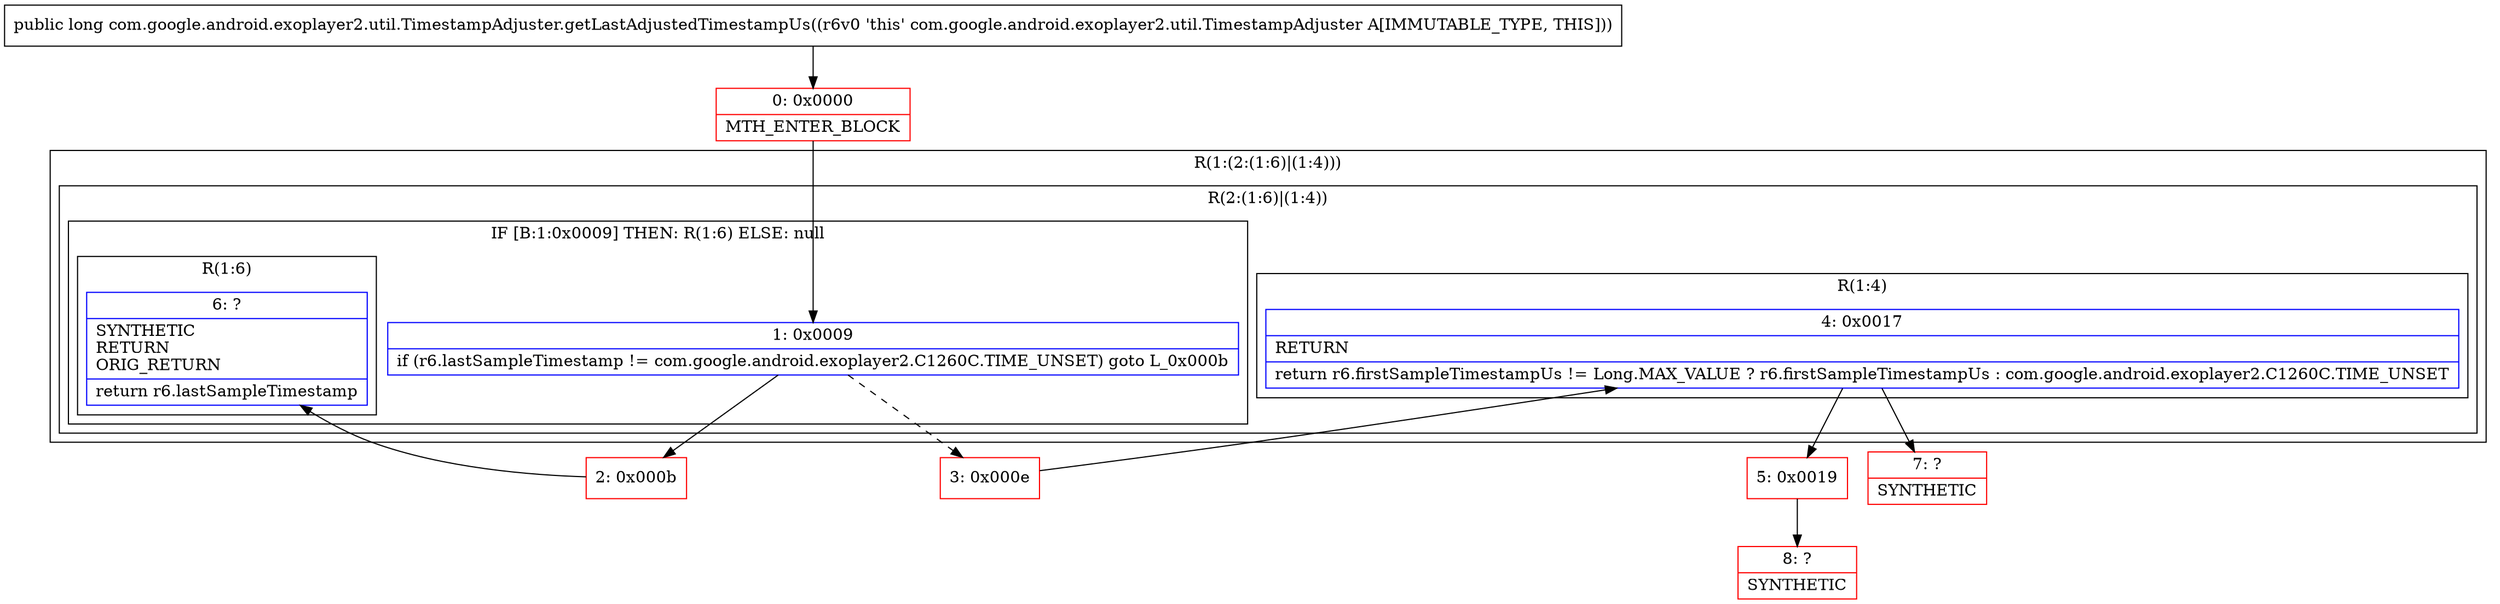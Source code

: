 digraph "CFG forcom.google.android.exoplayer2.util.TimestampAdjuster.getLastAdjustedTimestampUs()J" {
subgraph cluster_Region_741680152 {
label = "R(1:(2:(1:6)|(1:4)))";
node [shape=record,color=blue];
subgraph cluster_Region_730867059 {
label = "R(2:(1:6)|(1:4))";
node [shape=record,color=blue];
subgraph cluster_IfRegion_1455669121 {
label = "IF [B:1:0x0009] THEN: R(1:6) ELSE: null";
node [shape=record,color=blue];
Node_1 [shape=record,label="{1\:\ 0x0009|if (r6.lastSampleTimestamp != com.google.android.exoplayer2.C1260C.TIME_UNSET) goto L_0x000b\l}"];
subgraph cluster_Region_351752169 {
label = "R(1:6)";
node [shape=record,color=blue];
Node_6 [shape=record,label="{6\:\ ?|SYNTHETIC\lRETURN\lORIG_RETURN\l|return r6.lastSampleTimestamp\l}"];
}
}
subgraph cluster_Region_292011147 {
label = "R(1:4)";
node [shape=record,color=blue];
Node_4 [shape=record,label="{4\:\ 0x0017|RETURN\l|return r6.firstSampleTimestampUs != Long.MAX_VALUE ? r6.firstSampleTimestampUs : com.google.android.exoplayer2.C1260C.TIME_UNSET\l}"];
}
}
}
Node_0 [shape=record,color=red,label="{0\:\ 0x0000|MTH_ENTER_BLOCK\l}"];
Node_2 [shape=record,color=red,label="{2\:\ 0x000b}"];
Node_3 [shape=record,color=red,label="{3\:\ 0x000e}"];
Node_5 [shape=record,color=red,label="{5\:\ 0x0019}"];
Node_7 [shape=record,color=red,label="{7\:\ ?|SYNTHETIC\l}"];
Node_8 [shape=record,color=red,label="{8\:\ ?|SYNTHETIC\l}"];
MethodNode[shape=record,label="{public long com.google.android.exoplayer2.util.TimestampAdjuster.getLastAdjustedTimestampUs((r6v0 'this' com.google.android.exoplayer2.util.TimestampAdjuster A[IMMUTABLE_TYPE, THIS])) }"];
MethodNode -> Node_0;
Node_1 -> Node_2;
Node_1 -> Node_3[style=dashed];
Node_4 -> Node_5;
Node_4 -> Node_7;
Node_0 -> Node_1;
Node_2 -> Node_6;
Node_3 -> Node_4;
Node_5 -> Node_8;
}


